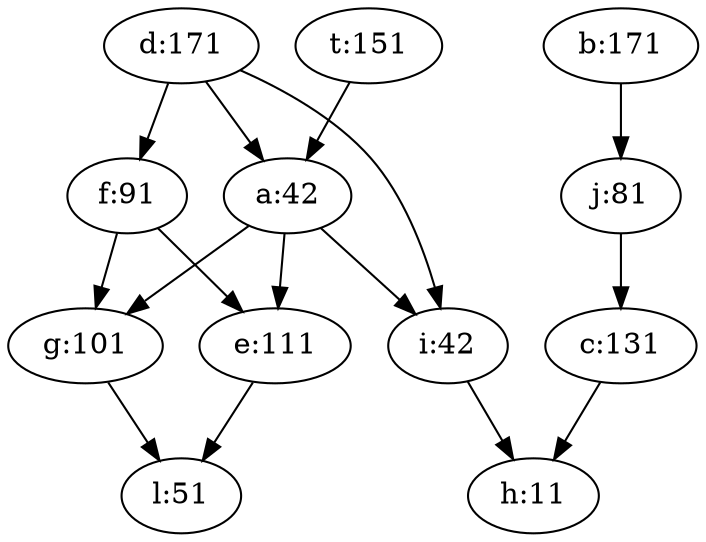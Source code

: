 digraph G {
  a [label="a:42"];
  b [label="b:171"];
  c [label="c:131"];
  d [label="d:171"];
  e [label="e:111"];
  f [label="f:91"];
  i [label="i:42"];
  h [label="h:11"];
  g [label="g:101"];
  j [label="j:81"];
  t [label="t:151"];
  l [label="l:51"];
  
  
  a -> e;
  a -> i;
  a -> g;
  b -> j;
  c -> h;
  d -> a;
  d -> f;
  d -> i;
  e -> l;
  f -> e;
  f -> g;
  i -> h;
  g -> l;
  j -> c;
  t -> a;
  
  }